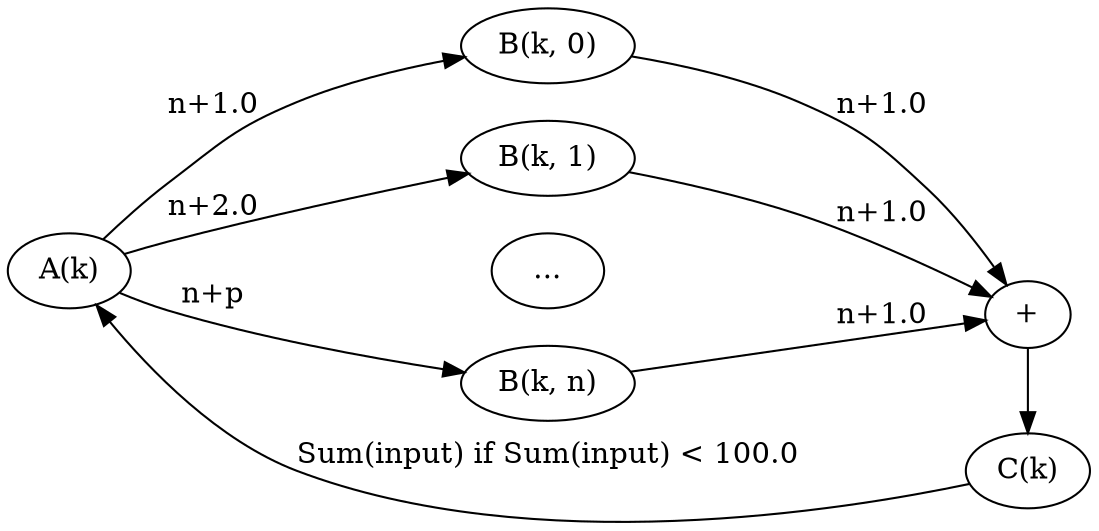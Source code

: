 digraph G {
  rankdir="LR";
  subgraph simple {
    { rank="same"; A [label="A(k)"]; }
    { rank="same";
      B0 [label="B(k, 0)"];
      B1 [label="B(k, 1)"];
      Bd [label="..."];
      Bn [label="B(k, n)"]; }
    {
        rank="same";
        nodesep=0.02;
        { fixedsize=true; rank="same"; Ci [label="+", width=.1, height=.1]; }
        { rank="same"; C [label="C(k)"]; }
    }
    A -> B0 [label="n+1.0"];
    A -> B1 [label="n+2.0"];
    A -> Bd [color="#ffffff00"];
    A -> Bn [label="n+p"];
    B0 -> Ci [label="n+1.0"];
    B1 -> Ci [label="n+1.0"];
    Bn -> Ci [label="n+1.0"];
  }
  Ci -> C;
  C -> A [dir=backward,label="Sum(input) if Sum(input) < 100.0"];
}
